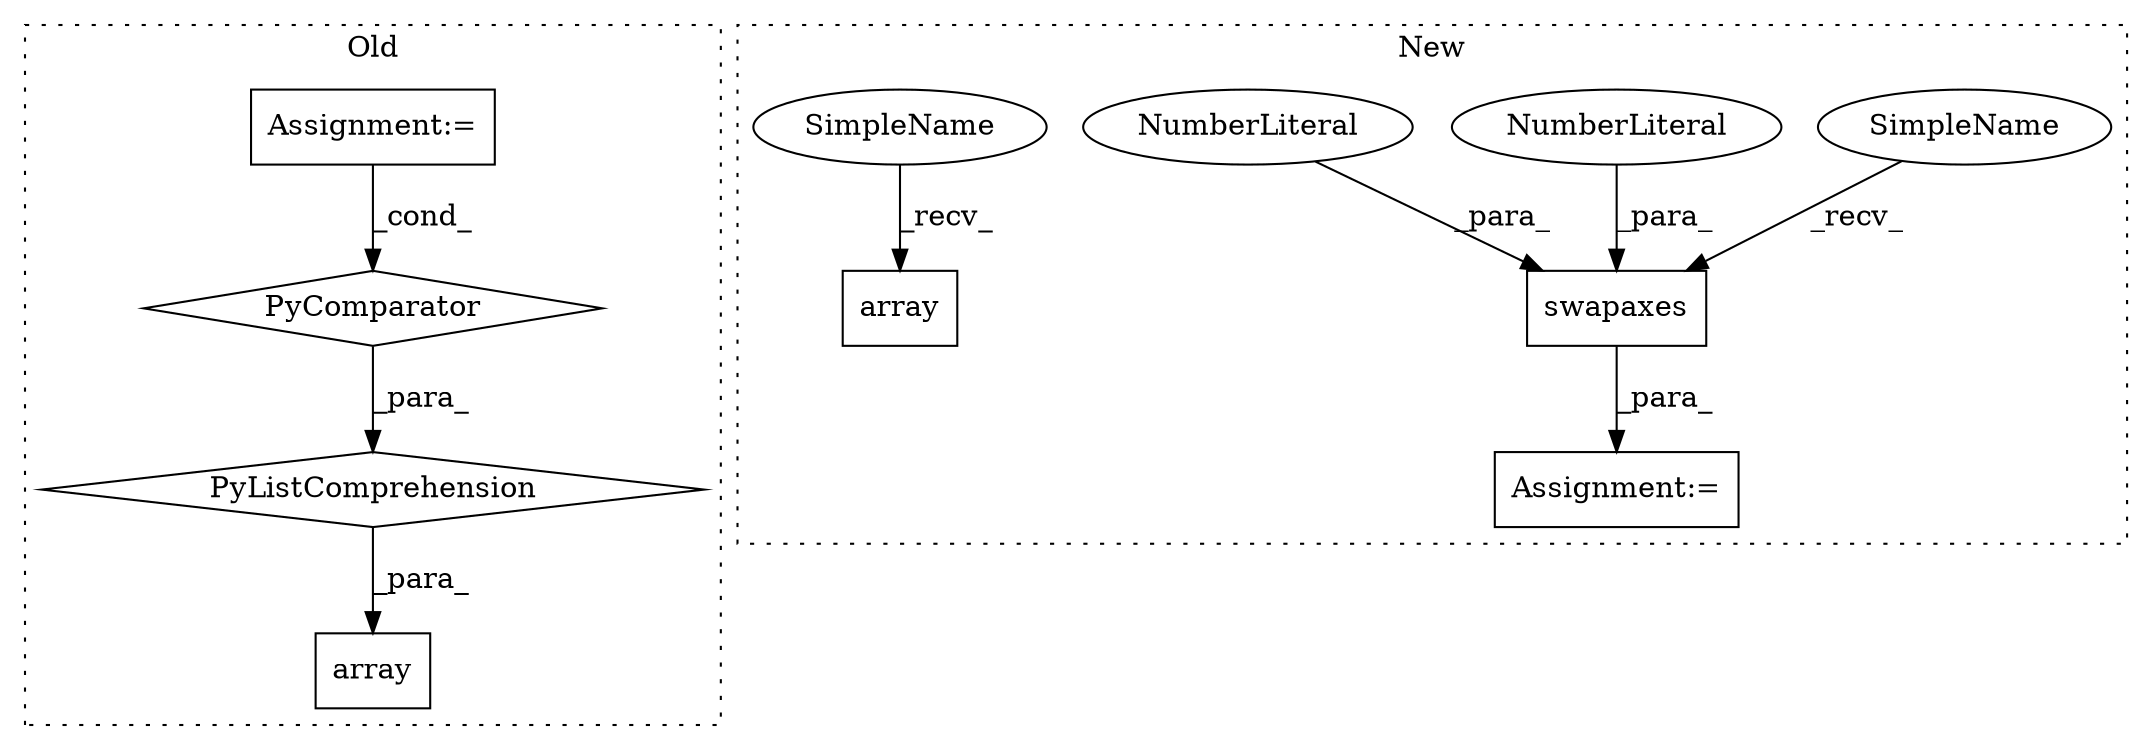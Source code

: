 digraph G {
subgraph cluster0 {
1 [label="PyComparator" a="113" s="980" l="32" shape="diamond"];
5 [label="PyListComprehension" a="109" s="843" l="177" shape="diamond"];
6 [label="Assignment:=" a="7" s="980" l="32" shape="box"];
8 [label="array" a="32" s="826,1020" l="17,-5" shape="box"];
label = "Old";
style="dotted";
}
subgraph cluster1 {
2 [label="swapaxes" a="32" s="930,944" l="9,1" shape="box"];
3 [label="NumberLiteral" a="34" s="941" l="1" shape="ellipse"];
4 [label="NumberLiteral" a="34" s="943" l="1" shape="ellipse"];
7 [label="Assignment:=" a="7" s="923" l="1" shape="box"];
9 [label="array" a="32" s="687,830" l="17,-5" shape="box"];
10 [label="SimpleName" a="42" s="681" l="5" shape="ellipse"];
11 [label="SimpleName" a="42" s="924" l="5" shape="ellipse"];
label = "New";
style="dotted";
}
1 -> 5 [label="_para_"];
2 -> 7 [label="_para_"];
3 -> 2 [label="_para_"];
4 -> 2 [label="_para_"];
5 -> 8 [label="_para_"];
6 -> 1 [label="_cond_"];
10 -> 9 [label="_recv_"];
11 -> 2 [label="_recv_"];
}